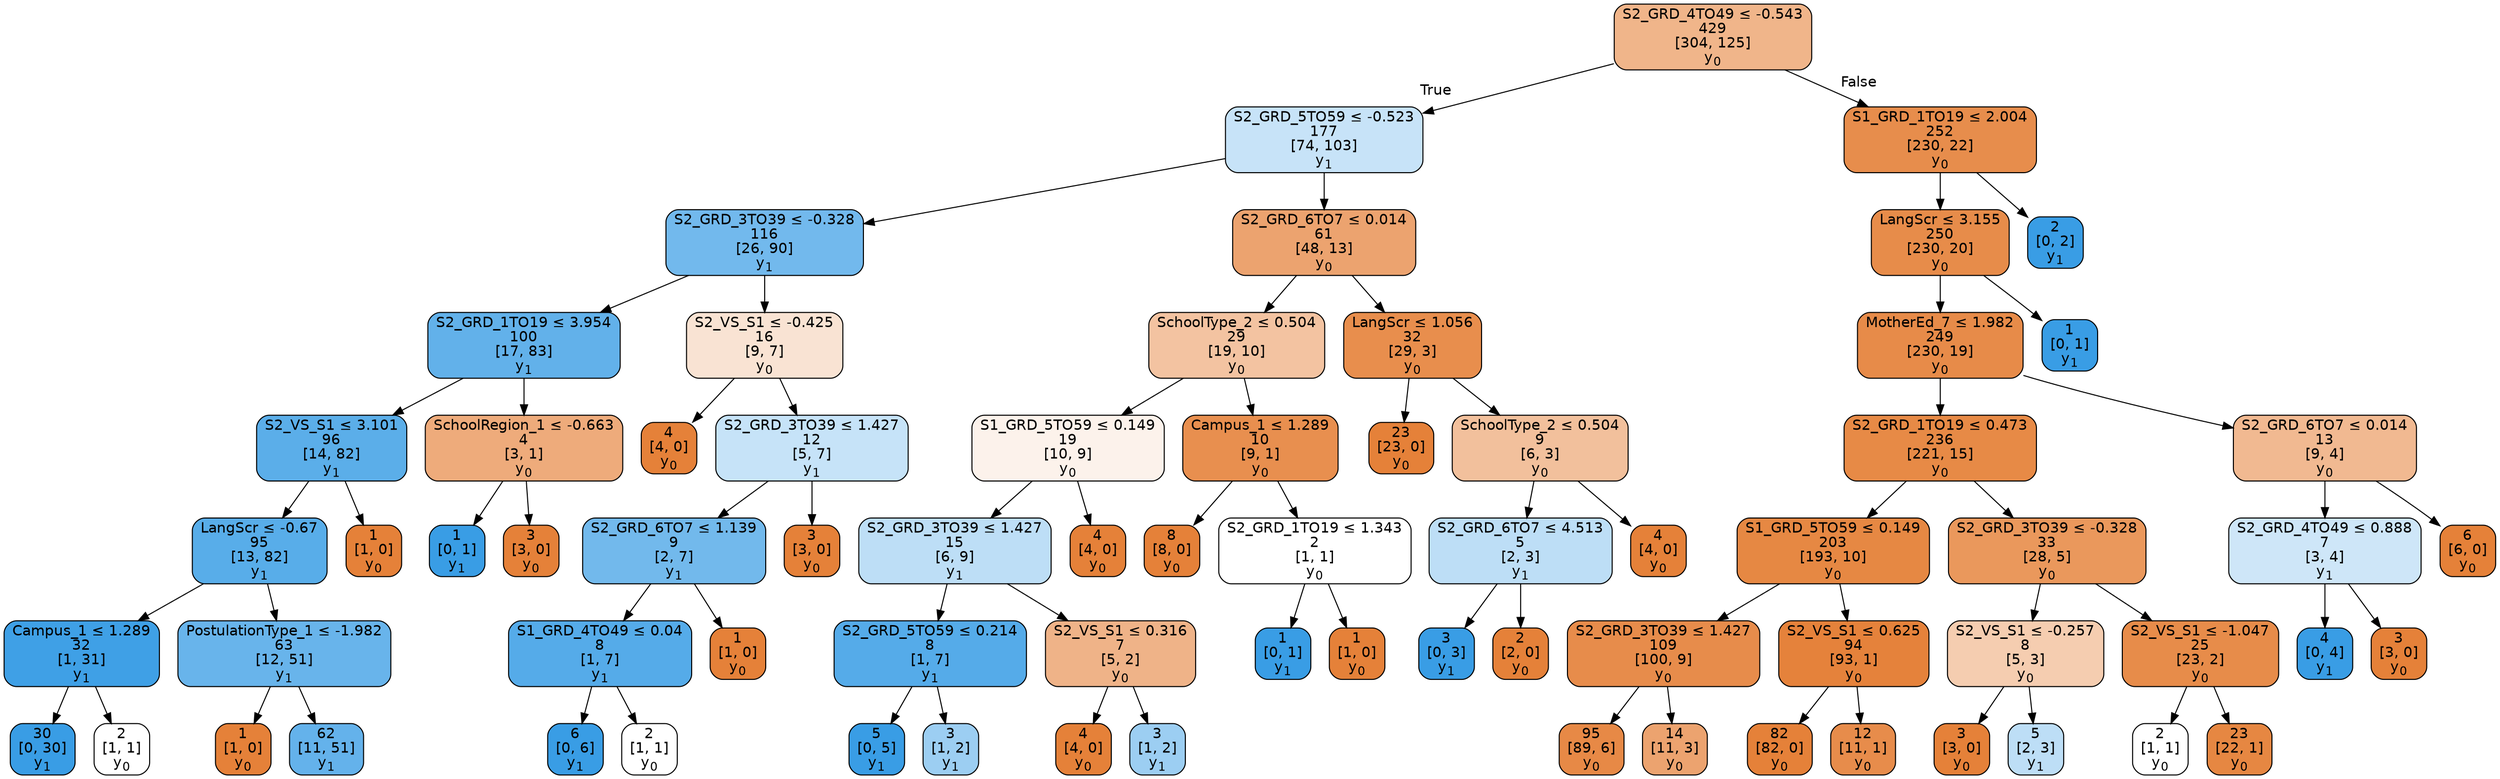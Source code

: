 digraph Tree {
node [shape=box, style="filled, rounded", color="black", fontname=helvetica] ;
edge [fontname=helvetica] ;
0 [label=<S2_GRD_4TO49 &le; -0.543<br/>429<br/>[304, 125]<br/>y<SUB>0</SUB>>, fillcolor="#f0b58a"] ;
1 [label=<S2_GRD_5TO59 &le; -0.523<br/>177<br/>[74, 103]<br/>y<SUB>1</SUB>>, fillcolor="#c7e3f8"] ;
0 -> 1 [labeldistance=2.5, labelangle=45, headlabel="True"] ;
2 [label=<S2_GRD_3TO39 &le; -0.328<br/>116<br/>[26, 90]<br/>y<SUB>1</SUB>>, fillcolor="#72b9ed"] ;
1 -> 2 ;
3 [label=<S2_GRD_1TO19 &le; 3.954<br/>100<br/>[17, 83]<br/>y<SUB>1</SUB>>, fillcolor="#62b1ea"] ;
2 -> 3 ;
4 [label=<S2_VS_S1 &le; 3.101<br/>96<br/>[14, 82]<br/>y<SUB>1</SUB>>, fillcolor="#5baee9"] ;
3 -> 4 ;
5 [label=<LangScr &le; -0.67<br/>95<br/>[13, 82]<br/>y<SUB>1</SUB>>, fillcolor="#58ade9"] ;
4 -> 5 ;
6 [label=<Campus_1 &le; 1.289<br/>32<br/>[1, 31]<br/>y<SUB>1</SUB>>, fillcolor="#3fa0e6"] ;
5 -> 6 ;
7 [label=<30<br/>[0, 30]<br/>y<SUB>1</SUB>>, fillcolor="#399de5"] ;
6 -> 7 ;
8 [label=<2<br/>[1, 1]<br/>y<SUB>0</SUB>>, fillcolor="#ffffff"] ;
6 -> 8 ;
9 [label=<PostulationType_1 &le; -1.982<br/>63<br/>[12, 51]<br/>y<SUB>1</SUB>>, fillcolor="#68b4eb"] ;
5 -> 9 ;
10 [label=<1<br/>[1, 0]<br/>y<SUB>0</SUB>>, fillcolor="#e58139"] ;
9 -> 10 ;
11 [label=<62<br/>[11, 51]<br/>y<SUB>1</SUB>>, fillcolor="#64b2eb"] ;
9 -> 11 ;
12 [label=<1<br/>[1, 0]<br/>y<SUB>0</SUB>>, fillcolor="#e58139"] ;
4 -> 12 ;
13 [label=<SchoolRegion_1 &le; -0.663<br/>4<br/>[3, 1]<br/>y<SUB>0</SUB>>, fillcolor="#eeab7b"] ;
3 -> 13 ;
14 [label=<1<br/>[0, 1]<br/>y<SUB>1</SUB>>, fillcolor="#399de5"] ;
13 -> 14 ;
15 [label=<3<br/>[3, 0]<br/>y<SUB>0</SUB>>, fillcolor="#e58139"] ;
13 -> 15 ;
16 [label=<S2_VS_S1 &le; -0.425<br/>16<br/>[9, 7]<br/>y<SUB>0</SUB>>, fillcolor="#f9e3d3"] ;
2 -> 16 ;
17 [label=<4<br/>[4, 0]<br/>y<SUB>0</SUB>>, fillcolor="#e58139"] ;
16 -> 17 ;
18 [label=<S2_GRD_3TO39 &le; 1.427<br/>12<br/>[5, 7]<br/>y<SUB>1</SUB>>, fillcolor="#c6e3f8"] ;
16 -> 18 ;
19 [label=<S2_GRD_6TO7 &le; 1.139<br/>9<br/>[2, 7]<br/>y<SUB>1</SUB>>, fillcolor="#72b9ec"] ;
18 -> 19 ;
20 [label=<S1_GRD_4TO49 &le; 0.04<br/>8<br/>[1, 7]<br/>y<SUB>1</SUB>>, fillcolor="#55abe9"] ;
19 -> 20 ;
21 [label=<6<br/>[0, 6]<br/>y<SUB>1</SUB>>, fillcolor="#399de5"] ;
20 -> 21 ;
22 [label=<2<br/>[1, 1]<br/>y<SUB>0</SUB>>, fillcolor="#ffffff"] ;
20 -> 22 ;
23 [label=<1<br/>[1, 0]<br/>y<SUB>0</SUB>>, fillcolor="#e58139"] ;
19 -> 23 ;
24 [label=<3<br/>[3, 0]<br/>y<SUB>0</SUB>>, fillcolor="#e58139"] ;
18 -> 24 ;
25 [label=<S2_GRD_6TO7 &le; 0.014<br/>61<br/>[48, 13]<br/>y<SUB>0</SUB>>, fillcolor="#eca36f"] ;
1 -> 25 ;
26 [label=<SchoolType_2 &le; 0.504<br/>29<br/>[19, 10]<br/>y<SUB>0</SUB>>, fillcolor="#f3c3a1"] ;
25 -> 26 ;
27 [label=<S1_GRD_5TO59 &le; 0.149<br/>19<br/>[10, 9]<br/>y<SUB>0</SUB>>, fillcolor="#fcf2eb"] ;
26 -> 27 ;
28 [label=<S2_GRD_3TO39 &le; 1.427<br/>15<br/>[6, 9]<br/>y<SUB>1</SUB>>, fillcolor="#bddef6"] ;
27 -> 28 ;
29 [label=<S2_GRD_5TO59 &le; 0.214<br/>8<br/>[1, 7]<br/>y<SUB>1</SUB>>, fillcolor="#55abe9"] ;
28 -> 29 ;
30 [label=<5<br/>[0, 5]<br/>y<SUB>1</SUB>>, fillcolor="#399de5"] ;
29 -> 30 ;
31 [label=<3<br/>[1, 2]<br/>y<SUB>1</SUB>>, fillcolor="#9ccef2"] ;
29 -> 31 ;
32 [label=<S2_VS_S1 &le; 0.316<br/>7<br/>[5, 2]<br/>y<SUB>0</SUB>>, fillcolor="#efb388"] ;
28 -> 32 ;
33 [label=<4<br/>[4, 0]<br/>y<SUB>0</SUB>>, fillcolor="#e58139"] ;
32 -> 33 ;
34 [label=<3<br/>[1, 2]<br/>y<SUB>1</SUB>>, fillcolor="#9ccef2"] ;
32 -> 34 ;
35 [label=<4<br/>[4, 0]<br/>y<SUB>0</SUB>>, fillcolor="#e58139"] ;
27 -> 35 ;
36 [label=<Campus_1 &le; 1.289<br/>10<br/>[9, 1]<br/>y<SUB>0</SUB>>, fillcolor="#e88f4f"] ;
26 -> 36 ;
37 [label=<8<br/>[8, 0]<br/>y<SUB>0</SUB>>, fillcolor="#e58139"] ;
36 -> 37 ;
38 [label=<S2_GRD_1TO19 &le; 1.343<br/>2<br/>[1, 1]<br/>y<SUB>0</SUB>>, fillcolor="#ffffff"] ;
36 -> 38 ;
39 [label=<1<br/>[0, 1]<br/>y<SUB>1</SUB>>, fillcolor="#399de5"] ;
38 -> 39 ;
40 [label=<1<br/>[1, 0]<br/>y<SUB>0</SUB>>, fillcolor="#e58139"] ;
38 -> 40 ;
41 [label=<LangScr &le; 1.056<br/>32<br/>[29, 3]<br/>y<SUB>0</SUB>>, fillcolor="#e88e4d"] ;
25 -> 41 ;
42 [label=<23<br/>[23, 0]<br/>y<SUB>0</SUB>>, fillcolor="#e58139"] ;
41 -> 42 ;
43 [label=<SchoolType_2 &le; 0.504<br/>9<br/>[6, 3]<br/>y<SUB>0</SUB>>, fillcolor="#f2c09c"] ;
41 -> 43 ;
44 [label=<S2_GRD_6TO7 &le; 4.513<br/>5<br/>[2, 3]<br/>y<SUB>1</SUB>>, fillcolor="#bddef6"] ;
43 -> 44 ;
45 [label=<3<br/>[0, 3]<br/>y<SUB>1</SUB>>, fillcolor="#399de5"] ;
44 -> 45 ;
46 [label=<2<br/>[2, 0]<br/>y<SUB>0</SUB>>, fillcolor="#e58139"] ;
44 -> 46 ;
47 [label=<4<br/>[4, 0]<br/>y<SUB>0</SUB>>, fillcolor="#e58139"] ;
43 -> 47 ;
48 [label=<S1_GRD_1TO19 &le; 2.004<br/>252<br/>[230, 22]<br/>y<SUB>0</SUB>>, fillcolor="#e78d4c"] ;
0 -> 48 [labeldistance=2.5, labelangle=-45, headlabel="False"] ;
49 [label=<LangScr &le; 3.155<br/>250<br/>[230, 20]<br/>y<SUB>0</SUB>>, fillcolor="#e78c4a"] ;
48 -> 49 ;
50 [label=<MotherEd_7 &le; 1.982<br/>249<br/>[230, 19]<br/>y<SUB>0</SUB>>, fillcolor="#e78b49"] ;
49 -> 50 ;
51 [label=<S2_GRD_1TO19 &le; 0.473<br/>236<br/>[221, 15]<br/>y<SUB>0</SUB>>, fillcolor="#e78a46"] ;
50 -> 51 ;
52 [label=<S1_GRD_5TO59 &le; 0.149<br/>203<br/>[193, 10]<br/>y<SUB>0</SUB>>, fillcolor="#e68843"] ;
51 -> 52 ;
53 [label=<S2_GRD_3TO39 &le; 1.427<br/>109<br/>[100, 9]<br/>y<SUB>0</SUB>>, fillcolor="#e78c4b"] ;
52 -> 53 ;
54 [label=<95<br/>[89, 6]<br/>y<SUB>0</SUB>>, fillcolor="#e78946"] ;
53 -> 54 ;
55 [label=<14<br/>[11, 3]<br/>y<SUB>0</SUB>>, fillcolor="#eca36f"] ;
53 -> 55 ;
56 [label=<S2_VS_S1 &le; 0.625<br/>94<br/>[93, 1]<br/>y<SUB>0</SUB>>, fillcolor="#e5823b"] ;
52 -> 56 ;
57 [label=<82<br/>[82, 0]<br/>y<SUB>0</SUB>>, fillcolor="#e58139"] ;
56 -> 57 ;
58 [label=<12<br/>[11, 1]<br/>y<SUB>0</SUB>>, fillcolor="#e78c4b"] ;
56 -> 58 ;
59 [label=<S2_GRD_3TO39 &le; -0.328<br/>33<br/>[28, 5]<br/>y<SUB>0</SUB>>, fillcolor="#ea985c"] ;
51 -> 59 ;
60 [label=<S2_VS_S1 &le; -0.257<br/>8<br/>[5, 3]<br/>y<SUB>0</SUB>>, fillcolor="#f5cdb0"] ;
59 -> 60 ;
61 [label=<3<br/>[3, 0]<br/>y<SUB>0</SUB>>, fillcolor="#e58139"] ;
60 -> 61 ;
62 [label=<5<br/>[2, 3]<br/>y<SUB>1</SUB>>, fillcolor="#bddef6"] ;
60 -> 62 ;
63 [label=<S2_VS_S1 &le; -1.047<br/>25<br/>[23, 2]<br/>y<SUB>0</SUB>>, fillcolor="#e78c4a"] ;
59 -> 63 ;
64 [label=<2<br/>[1, 1]<br/>y<SUB>0</SUB>>, fillcolor="#ffffff"] ;
63 -> 64 ;
65 [label=<23<br/>[22, 1]<br/>y<SUB>0</SUB>>, fillcolor="#e68742"] ;
63 -> 65 ;
66 [label=<S2_GRD_6TO7 &le; 0.014<br/>13<br/>[9, 4]<br/>y<SUB>0</SUB>>, fillcolor="#f1b991"] ;
50 -> 66 ;
67 [label=<S2_GRD_4TO49 &le; 0.888<br/>7<br/>[3, 4]<br/>y<SUB>1</SUB>>, fillcolor="#cee6f8"] ;
66 -> 67 ;
68 [label=<4<br/>[0, 4]<br/>y<SUB>1</SUB>>, fillcolor="#399de5"] ;
67 -> 68 ;
69 [label=<3<br/>[3, 0]<br/>y<SUB>0</SUB>>, fillcolor="#e58139"] ;
67 -> 69 ;
70 [label=<6<br/>[6, 0]<br/>y<SUB>0</SUB>>, fillcolor="#e58139"] ;
66 -> 70 ;
71 [label=<1<br/>[0, 1]<br/>y<SUB>1</SUB>>, fillcolor="#399de5"] ;
49 -> 71 ;
72 [label=<2<br/>[0, 2]<br/>y<SUB>1</SUB>>, fillcolor="#399de5"] ;
48 -> 72 ;
}